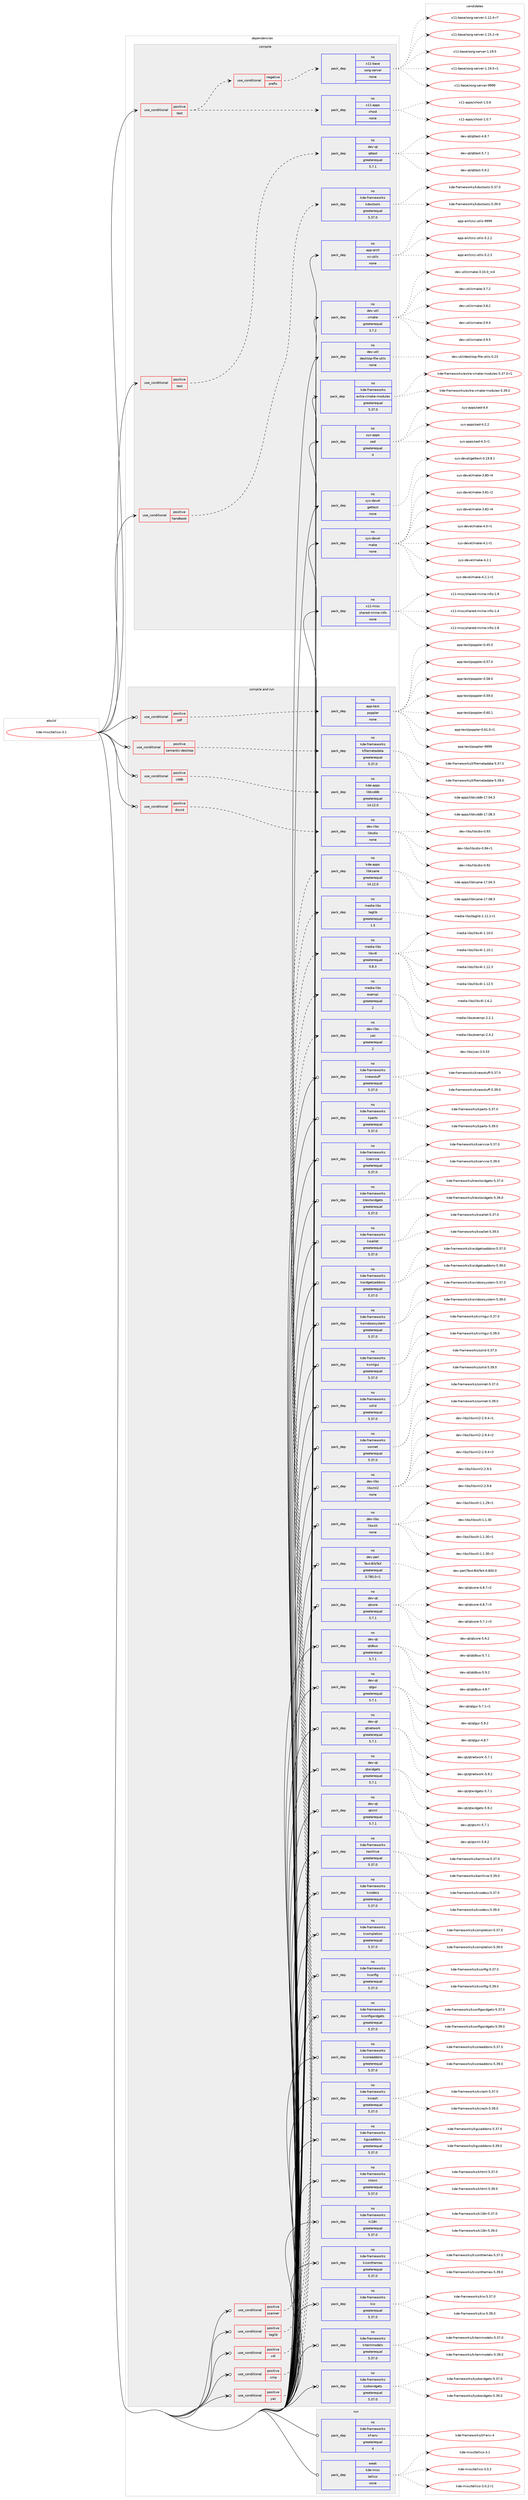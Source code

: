 digraph prolog {

# *************
# Graph options
# *************

newrank=true;
concentrate=true;
compound=true;
graph [rankdir=LR,fontname=Helvetica,fontsize=10,ranksep=1.5];#, ranksep=2.5, nodesep=0.2];
edge  [arrowhead=vee];
node  [fontname=Helvetica,fontsize=10];

# **********
# The ebuild
# **********

subgraph cluster_leftcol {
color=gray;
rank=same;
label=<<i>ebuild</i>>;
id [label="kde-misc/tellico-3.1", color=red, width=4, href="../kde-misc/tellico-3.1.svg"];
}

# ****************
# The dependencies
# ****************

subgraph cluster_midcol {
color=gray;
label=<<i>dependencies</i>>;
subgraph cluster_compile {
fillcolor="#eeeeee";
style=filled;
label=<<i>compile</i>>;
subgraph cond84402 {
dependency335386 [label=<<TABLE BORDER="0" CELLBORDER="1" CELLSPACING="0" CELLPADDING="4"><TR><TD ROWSPAN="3" CELLPADDING="10">use_conditional</TD></TR><TR><TD>positive</TD></TR><TR><TD>handbook</TD></TR></TABLE>>, shape=none, color=red];
subgraph pack245961 {
dependency335387 [label=<<TABLE BORDER="0" CELLBORDER="1" CELLSPACING="0" CELLPADDING="4" WIDTH="220"><TR><TD ROWSPAN="6" CELLPADDING="30">pack_dep</TD></TR><TR><TD WIDTH="110">no</TD></TR><TR><TD>kde-frameworks</TD></TR><TR><TD>kdoctools</TD></TR><TR><TD>greaterequal</TD></TR><TR><TD>5.37.0</TD></TR></TABLE>>, shape=none, color=blue];
}
dependency335386:e -> dependency335387:w [weight=20,style="dashed",arrowhead="vee"];
}
id:e -> dependency335386:w [weight=20,style="solid",arrowhead="vee"];
subgraph cond84403 {
dependency335388 [label=<<TABLE BORDER="0" CELLBORDER="1" CELLSPACING="0" CELLPADDING="4"><TR><TD ROWSPAN="3" CELLPADDING="10">use_conditional</TD></TR><TR><TD>positive</TD></TR><TR><TD>test</TD></TR></TABLE>>, shape=none, color=red];
subgraph cond84404 {
dependency335389 [label=<<TABLE BORDER="0" CELLBORDER="1" CELLSPACING="0" CELLPADDING="4"><TR><TD ROWSPAN="3" CELLPADDING="10">use_conditional</TD></TR><TR><TD>negative</TD></TR><TR><TD>prefix</TD></TR></TABLE>>, shape=none, color=red];
subgraph pack245962 {
dependency335390 [label=<<TABLE BORDER="0" CELLBORDER="1" CELLSPACING="0" CELLPADDING="4" WIDTH="220"><TR><TD ROWSPAN="6" CELLPADDING="30">pack_dep</TD></TR><TR><TD WIDTH="110">no</TD></TR><TR><TD>x11-base</TD></TR><TR><TD>xorg-server</TD></TR><TR><TD>none</TD></TR><TR><TD></TD></TR></TABLE>>, shape=none, color=blue];
}
dependency335389:e -> dependency335390:w [weight=20,style="dashed",arrowhead="vee"];
}
dependency335388:e -> dependency335389:w [weight=20,style="dashed",arrowhead="vee"];
subgraph pack245963 {
dependency335391 [label=<<TABLE BORDER="0" CELLBORDER="1" CELLSPACING="0" CELLPADDING="4" WIDTH="220"><TR><TD ROWSPAN="6" CELLPADDING="30">pack_dep</TD></TR><TR><TD WIDTH="110">no</TD></TR><TR><TD>x11-apps</TD></TR><TR><TD>xhost</TD></TR><TR><TD>none</TD></TR><TR><TD></TD></TR></TABLE>>, shape=none, color=blue];
}
dependency335388:e -> dependency335391:w [weight=20,style="dashed",arrowhead="vee"];
}
id:e -> dependency335388:w [weight=20,style="solid",arrowhead="vee"];
subgraph cond84405 {
dependency335392 [label=<<TABLE BORDER="0" CELLBORDER="1" CELLSPACING="0" CELLPADDING="4"><TR><TD ROWSPAN="3" CELLPADDING="10">use_conditional</TD></TR><TR><TD>positive</TD></TR><TR><TD>test</TD></TR></TABLE>>, shape=none, color=red];
subgraph pack245964 {
dependency335393 [label=<<TABLE BORDER="0" CELLBORDER="1" CELLSPACING="0" CELLPADDING="4" WIDTH="220"><TR><TD ROWSPAN="6" CELLPADDING="30">pack_dep</TD></TR><TR><TD WIDTH="110">no</TD></TR><TR><TD>dev-qt</TD></TR><TR><TD>qttest</TD></TR><TR><TD>greaterequal</TD></TR><TR><TD>5.7.1</TD></TR></TABLE>>, shape=none, color=blue];
}
dependency335392:e -> dependency335393:w [weight=20,style="dashed",arrowhead="vee"];
}
id:e -> dependency335392:w [weight=20,style="solid",arrowhead="vee"];
subgraph pack245965 {
dependency335394 [label=<<TABLE BORDER="0" CELLBORDER="1" CELLSPACING="0" CELLPADDING="4" WIDTH="220"><TR><TD ROWSPAN="6" CELLPADDING="30">pack_dep</TD></TR><TR><TD WIDTH="110">no</TD></TR><TR><TD>app-arch</TD></TR><TR><TD>xz-utils</TD></TR><TR><TD>none</TD></TR><TR><TD></TD></TR></TABLE>>, shape=none, color=blue];
}
id:e -> dependency335394:w [weight=20,style="solid",arrowhead="vee"];
subgraph pack245966 {
dependency335395 [label=<<TABLE BORDER="0" CELLBORDER="1" CELLSPACING="0" CELLPADDING="4" WIDTH="220"><TR><TD ROWSPAN="6" CELLPADDING="30">pack_dep</TD></TR><TR><TD WIDTH="110">no</TD></TR><TR><TD>dev-util</TD></TR><TR><TD>cmake</TD></TR><TR><TD>greaterequal</TD></TR><TR><TD>3.7.2</TD></TR></TABLE>>, shape=none, color=blue];
}
id:e -> dependency335395:w [weight=20,style="solid",arrowhead="vee"];
subgraph pack245967 {
dependency335396 [label=<<TABLE BORDER="0" CELLBORDER="1" CELLSPACING="0" CELLPADDING="4" WIDTH="220"><TR><TD ROWSPAN="6" CELLPADDING="30">pack_dep</TD></TR><TR><TD WIDTH="110">no</TD></TR><TR><TD>dev-util</TD></TR><TR><TD>desktop-file-utils</TD></TR><TR><TD>none</TD></TR><TR><TD></TD></TR></TABLE>>, shape=none, color=blue];
}
id:e -> dependency335396:w [weight=20,style="solid",arrowhead="vee"];
subgraph pack245968 {
dependency335397 [label=<<TABLE BORDER="0" CELLBORDER="1" CELLSPACING="0" CELLPADDING="4" WIDTH="220"><TR><TD ROWSPAN="6" CELLPADDING="30">pack_dep</TD></TR><TR><TD WIDTH="110">no</TD></TR><TR><TD>kde-frameworks</TD></TR><TR><TD>extra-cmake-modules</TD></TR><TR><TD>greaterequal</TD></TR><TR><TD>5.37.0</TD></TR></TABLE>>, shape=none, color=blue];
}
id:e -> dependency335397:w [weight=20,style="solid",arrowhead="vee"];
subgraph pack245969 {
dependency335398 [label=<<TABLE BORDER="0" CELLBORDER="1" CELLSPACING="0" CELLPADDING="4" WIDTH="220"><TR><TD ROWSPAN="6" CELLPADDING="30">pack_dep</TD></TR><TR><TD WIDTH="110">no</TD></TR><TR><TD>sys-apps</TD></TR><TR><TD>sed</TD></TR><TR><TD>greaterequal</TD></TR><TR><TD>4</TD></TR></TABLE>>, shape=none, color=blue];
}
id:e -> dependency335398:w [weight=20,style="solid",arrowhead="vee"];
subgraph pack245970 {
dependency335399 [label=<<TABLE BORDER="0" CELLBORDER="1" CELLSPACING="0" CELLPADDING="4" WIDTH="220"><TR><TD ROWSPAN="6" CELLPADDING="30">pack_dep</TD></TR><TR><TD WIDTH="110">no</TD></TR><TR><TD>sys-devel</TD></TR><TR><TD>gettext</TD></TR><TR><TD>none</TD></TR><TR><TD></TD></TR></TABLE>>, shape=none, color=blue];
}
id:e -> dependency335399:w [weight=20,style="solid",arrowhead="vee"];
subgraph pack245971 {
dependency335400 [label=<<TABLE BORDER="0" CELLBORDER="1" CELLSPACING="0" CELLPADDING="4" WIDTH="220"><TR><TD ROWSPAN="6" CELLPADDING="30">pack_dep</TD></TR><TR><TD WIDTH="110">no</TD></TR><TR><TD>sys-devel</TD></TR><TR><TD>make</TD></TR><TR><TD>none</TD></TR><TR><TD></TD></TR></TABLE>>, shape=none, color=blue];
}
id:e -> dependency335400:w [weight=20,style="solid",arrowhead="vee"];
subgraph pack245972 {
dependency335401 [label=<<TABLE BORDER="0" CELLBORDER="1" CELLSPACING="0" CELLPADDING="4" WIDTH="220"><TR><TD ROWSPAN="6" CELLPADDING="30">pack_dep</TD></TR><TR><TD WIDTH="110">no</TD></TR><TR><TD>x11-misc</TD></TR><TR><TD>shared-mime-info</TD></TR><TR><TD>none</TD></TR><TR><TD></TD></TR></TABLE>>, shape=none, color=blue];
}
id:e -> dependency335401:w [weight=20,style="solid",arrowhead="vee"];
}
subgraph cluster_compileandrun {
fillcolor="#eeeeee";
style=filled;
label=<<i>compile and run</i>>;
subgraph cond84406 {
dependency335402 [label=<<TABLE BORDER="0" CELLBORDER="1" CELLSPACING="0" CELLPADDING="4"><TR><TD ROWSPAN="3" CELLPADDING="10">use_conditional</TD></TR><TR><TD>positive</TD></TR><TR><TD>cddb</TD></TR></TABLE>>, shape=none, color=red];
subgraph pack245973 {
dependency335403 [label=<<TABLE BORDER="0" CELLBORDER="1" CELLSPACING="0" CELLPADDING="4" WIDTH="220"><TR><TD ROWSPAN="6" CELLPADDING="30">pack_dep</TD></TR><TR><TD WIDTH="110">no</TD></TR><TR><TD>kde-apps</TD></TR><TR><TD>libkcddb</TD></TR><TR><TD>greaterequal</TD></TR><TR><TD>14.12.0</TD></TR></TABLE>>, shape=none, color=blue];
}
dependency335402:e -> dependency335403:w [weight=20,style="dashed",arrowhead="vee"];
}
id:e -> dependency335402:w [weight=20,style="solid",arrowhead="odotvee"];
subgraph cond84407 {
dependency335404 [label=<<TABLE BORDER="0" CELLBORDER="1" CELLSPACING="0" CELLPADDING="4"><TR><TD ROWSPAN="3" CELLPADDING="10">use_conditional</TD></TR><TR><TD>positive</TD></TR><TR><TD>discid</TD></TR></TABLE>>, shape=none, color=red];
subgraph pack245974 {
dependency335405 [label=<<TABLE BORDER="0" CELLBORDER="1" CELLSPACING="0" CELLPADDING="4" WIDTH="220"><TR><TD ROWSPAN="6" CELLPADDING="30">pack_dep</TD></TR><TR><TD WIDTH="110">no</TD></TR><TR><TD>dev-libs</TD></TR><TR><TD>libcdio</TD></TR><TR><TD>none</TD></TR><TR><TD></TD></TR></TABLE>>, shape=none, color=blue];
}
dependency335404:e -> dependency335405:w [weight=20,style="dashed",arrowhead="vee"];
}
id:e -> dependency335404:w [weight=20,style="solid",arrowhead="odotvee"];
subgraph cond84408 {
dependency335406 [label=<<TABLE BORDER="0" CELLBORDER="1" CELLSPACING="0" CELLPADDING="4"><TR><TD ROWSPAN="3" CELLPADDING="10">use_conditional</TD></TR><TR><TD>positive</TD></TR><TR><TD>pdf</TD></TR></TABLE>>, shape=none, color=red];
subgraph pack245975 {
dependency335407 [label=<<TABLE BORDER="0" CELLBORDER="1" CELLSPACING="0" CELLPADDING="4" WIDTH="220"><TR><TD ROWSPAN="6" CELLPADDING="30">pack_dep</TD></TR><TR><TD WIDTH="110">no</TD></TR><TR><TD>app-text</TD></TR><TR><TD>poppler</TD></TR><TR><TD>none</TD></TR><TR><TD></TD></TR></TABLE>>, shape=none, color=blue];
}
dependency335406:e -> dependency335407:w [weight=20,style="dashed",arrowhead="vee"];
}
id:e -> dependency335406:w [weight=20,style="solid",arrowhead="odotvee"];
subgraph cond84409 {
dependency335408 [label=<<TABLE BORDER="0" CELLBORDER="1" CELLSPACING="0" CELLPADDING="4"><TR><TD ROWSPAN="3" CELLPADDING="10">use_conditional</TD></TR><TR><TD>positive</TD></TR><TR><TD>scanner</TD></TR></TABLE>>, shape=none, color=red];
subgraph pack245976 {
dependency335409 [label=<<TABLE BORDER="0" CELLBORDER="1" CELLSPACING="0" CELLPADDING="4" WIDTH="220"><TR><TD ROWSPAN="6" CELLPADDING="30">pack_dep</TD></TR><TR><TD WIDTH="110">no</TD></TR><TR><TD>kde-apps</TD></TR><TR><TD>libksane</TD></TR><TR><TD>greaterequal</TD></TR><TR><TD>14.12.0</TD></TR></TABLE>>, shape=none, color=blue];
}
dependency335408:e -> dependency335409:w [weight=20,style="dashed",arrowhead="vee"];
}
id:e -> dependency335408:w [weight=20,style="solid",arrowhead="odotvee"];
subgraph cond84410 {
dependency335410 [label=<<TABLE BORDER="0" CELLBORDER="1" CELLSPACING="0" CELLPADDING="4"><TR><TD ROWSPAN="3" CELLPADDING="10">use_conditional</TD></TR><TR><TD>positive</TD></TR><TR><TD>semantic-desktop</TD></TR></TABLE>>, shape=none, color=red];
subgraph pack245977 {
dependency335411 [label=<<TABLE BORDER="0" CELLBORDER="1" CELLSPACING="0" CELLPADDING="4" WIDTH="220"><TR><TD ROWSPAN="6" CELLPADDING="30">pack_dep</TD></TR><TR><TD WIDTH="110">no</TD></TR><TR><TD>kde-frameworks</TD></TR><TR><TD>kfilemetadata</TD></TR><TR><TD>greaterequal</TD></TR><TR><TD>5.37.0</TD></TR></TABLE>>, shape=none, color=blue];
}
dependency335410:e -> dependency335411:w [weight=20,style="dashed",arrowhead="vee"];
}
id:e -> dependency335410:w [weight=20,style="solid",arrowhead="odotvee"];
subgraph cond84411 {
dependency335412 [label=<<TABLE BORDER="0" CELLBORDER="1" CELLSPACING="0" CELLPADDING="4"><TR><TD ROWSPAN="3" CELLPADDING="10">use_conditional</TD></TR><TR><TD>positive</TD></TR><TR><TD>taglib</TD></TR></TABLE>>, shape=none, color=red];
subgraph pack245978 {
dependency335413 [label=<<TABLE BORDER="0" CELLBORDER="1" CELLSPACING="0" CELLPADDING="4" WIDTH="220"><TR><TD ROWSPAN="6" CELLPADDING="30">pack_dep</TD></TR><TR><TD WIDTH="110">no</TD></TR><TR><TD>media-libs</TD></TR><TR><TD>taglib</TD></TR><TR><TD>greaterequal</TD></TR><TR><TD>1.5</TD></TR></TABLE>>, shape=none, color=blue];
}
dependency335412:e -> dependency335413:w [weight=20,style="dashed",arrowhead="vee"];
}
id:e -> dependency335412:w [weight=20,style="solid",arrowhead="odotvee"];
subgraph cond84412 {
dependency335414 [label=<<TABLE BORDER="0" CELLBORDER="1" CELLSPACING="0" CELLPADDING="4"><TR><TD ROWSPAN="3" CELLPADDING="10">use_conditional</TD></TR><TR><TD>positive</TD></TR><TR><TD>v4l</TD></TR></TABLE>>, shape=none, color=red];
subgraph pack245979 {
dependency335415 [label=<<TABLE BORDER="0" CELLBORDER="1" CELLSPACING="0" CELLPADDING="4" WIDTH="220"><TR><TD ROWSPAN="6" CELLPADDING="30">pack_dep</TD></TR><TR><TD WIDTH="110">no</TD></TR><TR><TD>media-libs</TD></TR><TR><TD>libv4l</TD></TR><TR><TD>greaterequal</TD></TR><TR><TD>0.8.3</TD></TR></TABLE>>, shape=none, color=blue];
}
dependency335414:e -> dependency335415:w [weight=20,style="dashed",arrowhead="vee"];
}
id:e -> dependency335414:w [weight=20,style="solid",arrowhead="odotvee"];
subgraph cond84413 {
dependency335416 [label=<<TABLE BORDER="0" CELLBORDER="1" CELLSPACING="0" CELLPADDING="4"><TR><TD ROWSPAN="3" CELLPADDING="10">use_conditional</TD></TR><TR><TD>positive</TD></TR><TR><TD>xmp</TD></TR></TABLE>>, shape=none, color=red];
subgraph pack245980 {
dependency335417 [label=<<TABLE BORDER="0" CELLBORDER="1" CELLSPACING="0" CELLPADDING="4" WIDTH="220"><TR><TD ROWSPAN="6" CELLPADDING="30">pack_dep</TD></TR><TR><TD WIDTH="110">no</TD></TR><TR><TD>media-libs</TD></TR><TR><TD>exempi</TD></TR><TR><TD>greaterequal</TD></TR><TR><TD>2</TD></TR></TABLE>>, shape=none, color=blue];
}
dependency335416:e -> dependency335417:w [weight=20,style="dashed",arrowhead="vee"];
}
id:e -> dependency335416:w [weight=20,style="solid",arrowhead="odotvee"];
subgraph cond84414 {
dependency335418 [label=<<TABLE BORDER="0" CELLBORDER="1" CELLSPACING="0" CELLPADDING="4"><TR><TD ROWSPAN="3" CELLPADDING="10">use_conditional</TD></TR><TR><TD>positive</TD></TR><TR><TD>yaz</TD></TR></TABLE>>, shape=none, color=red];
subgraph pack245981 {
dependency335419 [label=<<TABLE BORDER="0" CELLBORDER="1" CELLSPACING="0" CELLPADDING="4" WIDTH="220"><TR><TD ROWSPAN="6" CELLPADDING="30">pack_dep</TD></TR><TR><TD WIDTH="110">no</TD></TR><TR><TD>dev-libs</TD></TR><TR><TD>yaz</TD></TR><TR><TD>greaterequal</TD></TR><TR><TD>2</TD></TR></TABLE>>, shape=none, color=blue];
}
dependency335418:e -> dependency335419:w [weight=20,style="dashed",arrowhead="vee"];
}
id:e -> dependency335418:w [weight=20,style="solid",arrowhead="odotvee"];
subgraph pack245982 {
dependency335420 [label=<<TABLE BORDER="0" CELLBORDER="1" CELLSPACING="0" CELLPADDING="4" WIDTH="220"><TR><TD ROWSPAN="6" CELLPADDING="30">pack_dep</TD></TR><TR><TD WIDTH="110">no</TD></TR><TR><TD>dev-libs</TD></TR><TR><TD>libxml2</TD></TR><TR><TD>none</TD></TR><TR><TD></TD></TR></TABLE>>, shape=none, color=blue];
}
id:e -> dependency335420:w [weight=20,style="solid",arrowhead="odotvee"];
subgraph pack245983 {
dependency335421 [label=<<TABLE BORDER="0" CELLBORDER="1" CELLSPACING="0" CELLPADDING="4" WIDTH="220"><TR><TD ROWSPAN="6" CELLPADDING="30">pack_dep</TD></TR><TR><TD WIDTH="110">no</TD></TR><TR><TD>dev-libs</TD></TR><TR><TD>libxslt</TD></TR><TR><TD>none</TD></TR><TR><TD></TD></TR></TABLE>>, shape=none, color=blue];
}
id:e -> dependency335421:w [weight=20,style="solid",arrowhead="odotvee"];
subgraph pack245984 {
dependency335422 [label=<<TABLE BORDER="0" CELLBORDER="1" CELLSPACING="0" CELLPADDING="4" WIDTH="220"><TR><TD ROWSPAN="6" CELLPADDING="30">pack_dep</TD></TR><TR><TD WIDTH="110">no</TD></TR><TR><TD>dev-perl</TD></TR><TR><TD>Text-BibTeX</TD></TR><TR><TD>greaterequal</TD></TR><TR><TD>0.780.0-r1</TD></TR></TABLE>>, shape=none, color=blue];
}
id:e -> dependency335422:w [weight=20,style="solid",arrowhead="odotvee"];
subgraph pack245985 {
dependency335423 [label=<<TABLE BORDER="0" CELLBORDER="1" CELLSPACING="0" CELLPADDING="4" WIDTH="220"><TR><TD ROWSPAN="6" CELLPADDING="30">pack_dep</TD></TR><TR><TD WIDTH="110">no</TD></TR><TR><TD>dev-qt</TD></TR><TR><TD>qtcore</TD></TR><TR><TD>greaterequal</TD></TR><TR><TD>5.7.1</TD></TR></TABLE>>, shape=none, color=blue];
}
id:e -> dependency335423:w [weight=20,style="solid",arrowhead="odotvee"];
subgraph pack245986 {
dependency335424 [label=<<TABLE BORDER="0" CELLBORDER="1" CELLSPACING="0" CELLPADDING="4" WIDTH="220"><TR><TD ROWSPAN="6" CELLPADDING="30">pack_dep</TD></TR><TR><TD WIDTH="110">no</TD></TR><TR><TD>dev-qt</TD></TR><TR><TD>qtdbus</TD></TR><TR><TD>greaterequal</TD></TR><TR><TD>5.7.1</TD></TR></TABLE>>, shape=none, color=blue];
}
id:e -> dependency335424:w [weight=20,style="solid",arrowhead="odotvee"];
subgraph pack245987 {
dependency335425 [label=<<TABLE BORDER="0" CELLBORDER="1" CELLSPACING="0" CELLPADDING="4" WIDTH="220"><TR><TD ROWSPAN="6" CELLPADDING="30">pack_dep</TD></TR><TR><TD WIDTH="110">no</TD></TR><TR><TD>dev-qt</TD></TR><TR><TD>qtgui</TD></TR><TR><TD>greaterequal</TD></TR><TR><TD>5.7.1</TD></TR></TABLE>>, shape=none, color=blue];
}
id:e -> dependency335425:w [weight=20,style="solid",arrowhead="odotvee"];
subgraph pack245988 {
dependency335426 [label=<<TABLE BORDER="0" CELLBORDER="1" CELLSPACING="0" CELLPADDING="4" WIDTH="220"><TR><TD ROWSPAN="6" CELLPADDING="30">pack_dep</TD></TR><TR><TD WIDTH="110">no</TD></TR><TR><TD>dev-qt</TD></TR><TR><TD>qtnetwork</TD></TR><TR><TD>greaterequal</TD></TR><TR><TD>5.7.1</TD></TR></TABLE>>, shape=none, color=blue];
}
id:e -> dependency335426:w [weight=20,style="solid",arrowhead="odotvee"];
subgraph pack245989 {
dependency335427 [label=<<TABLE BORDER="0" CELLBORDER="1" CELLSPACING="0" CELLPADDING="4" WIDTH="220"><TR><TD ROWSPAN="6" CELLPADDING="30">pack_dep</TD></TR><TR><TD WIDTH="110">no</TD></TR><TR><TD>dev-qt</TD></TR><TR><TD>qtwidgets</TD></TR><TR><TD>greaterequal</TD></TR><TR><TD>5.7.1</TD></TR></TABLE>>, shape=none, color=blue];
}
id:e -> dependency335427:w [weight=20,style="solid",arrowhead="odotvee"];
subgraph pack245990 {
dependency335428 [label=<<TABLE BORDER="0" CELLBORDER="1" CELLSPACING="0" CELLPADDING="4" WIDTH="220"><TR><TD ROWSPAN="6" CELLPADDING="30">pack_dep</TD></TR><TR><TD WIDTH="110">no</TD></TR><TR><TD>dev-qt</TD></TR><TR><TD>qtxml</TD></TR><TR><TD>greaterequal</TD></TR><TR><TD>5.7.1</TD></TR></TABLE>>, shape=none, color=blue];
}
id:e -> dependency335428:w [weight=20,style="solid",arrowhead="odotvee"];
subgraph pack245991 {
dependency335429 [label=<<TABLE BORDER="0" CELLBORDER="1" CELLSPACING="0" CELLPADDING="4" WIDTH="220"><TR><TD ROWSPAN="6" CELLPADDING="30">pack_dep</TD></TR><TR><TD WIDTH="110">no</TD></TR><TR><TD>kde-frameworks</TD></TR><TR><TD>karchive</TD></TR><TR><TD>greaterequal</TD></TR><TR><TD>5.37.0</TD></TR></TABLE>>, shape=none, color=blue];
}
id:e -> dependency335429:w [weight=20,style="solid",arrowhead="odotvee"];
subgraph pack245992 {
dependency335430 [label=<<TABLE BORDER="0" CELLBORDER="1" CELLSPACING="0" CELLPADDING="4" WIDTH="220"><TR><TD ROWSPAN="6" CELLPADDING="30">pack_dep</TD></TR><TR><TD WIDTH="110">no</TD></TR><TR><TD>kde-frameworks</TD></TR><TR><TD>kcodecs</TD></TR><TR><TD>greaterequal</TD></TR><TR><TD>5.37.0</TD></TR></TABLE>>, shape=none, color=blue];
}
id:e -> dependency335430:w [weight=20,style="solid",arrowhead="odotvee"];
subgraph pack245993 {
dependency335431 [label=<<TABLE BORDER="0" CELLBORDER="1" CELLSPACING="0" CELLPADDING="4" WIDTH="220"><TR><TD ROWSPAN="6" CELLPADDING="30">pack_dep</TD></TR><TR><TD WIDTH="110">no</TD></TR><TR><TD>kde-frameworks</TD></TR><TR><TD>kcompletion</TD></TR><TR><TD>greaterequal</TD></TR><TR><TD>5.37.0</TD></TR></TABLE>>, shape=none, color=blue];
}
id:e -> dependency335431:w [weight=20,style="solid",arrowhead="odotvee"];
subgraph pack245994 {
dependency335432 [label=<<TABLE BORDER="0" CELLBORDER="1" CELLSPACING="0" CELLPADDING="4" WIDTH="220"><TR><TD ROWSPAN="6" CELLPADDING="30">pack_dep</TD></TR><TR><TD WIDTH="110">no</TD></TR><TR><TD>kde-frameworks</TD></TR><TR><TD>kconfig</TD></TR><TR><TD>greaterequal</TD></TR><TR><TD>5.37.0</TD></TR></TABLE>>, shape=none, color=blue];
}
id:e -> dependency335432:w [weight=20,style="solid",arrowhead="odotvee"];
subgraph pack245995 {
dependency335433 [label=<<TABLE BORDER="0" CELLBORDER="1" CELLSPACING="0" CELLPADDING="4" WIDTH="220"><TR><TD ROWSPAN="6" CELLPADDING="30">pack_dep</TD></TR><TR><TD WIDTH="110">no</TD></TR><TR><TD>kde-frameworks</TD></TR><TR><TD>kconfigwidgets</TD></TR><TR><TD>greaterequal</TD></TR><TR><TD>5.37.0</TD></TR></TABLE>>, shape=none, color=blue];
}
id:e -> dependency335433:w [weight=20,style="solid",arrowhead="odotvee"];
subgraph pack245996 {
dependency335434 [label=<<TABLE BORDER="0" CELLBORDER="1" CELLSPACING="0" CELLPADDING="4" WIDTH="220"><TR><TD ROWSPAN="6" CELLPADDING="30">pack_dep</TD></TR><TR><TD WIDTH="110">no</TD></TR><TR><TD>kde-frameworks</TD></TR><TR><TD>kcoreaddons</TD></TR><TR><TD>greaterequal</TD></TR><TR><TD>5.37.0</TD></TR></TABLE>>, shape=none, color=blue];
}
id:e -> dependency335434:w [weight=20,style="solid",arrowhead="odotvee"];
subgraph pack245997 {
dependency335435 [label=<<TABLE BORDER="0" CELLBORDER="1" CELLSPACING="0" CELLPADDING="4" WIDTH="220"><TR><TD ROWSPAN="6" CELLPADDING="30">pack_dep</TD></TR><TR><TD WIDTH="110">no</TD></TR><TR><TD>kde-frameworks</TD></TR><TR><TD>kcrash</TD></TR><TR><TD>greaterequal</TD></TR><TR><TD>5.37.0</TD></TR></TABLE>>, shape=none, color=blue];
}
id:e -> dependency335435:w [weight=20,style="solid",arrowhead="odotvee"];
subgraph pack245998 {
dependency335436 [label=<<TABLE BORDER="0" CELLBORDER="1" CELLSPACING="0" CELLPADDING="4" WIDTH="220"><TR><TD ROWSPAN="6" CELLPADDING="30">pack_dep</TD></TR><TR><TD WIDTH="110">no</TD></TR><TR><TD>kde-frameworks</TD></TR><TR><TD>kguiaddons</TD></TR><TR><TD>greaterequal</TD></TR><TR><TD>5.37.0</TD></TR></TABLE>>, shape=none, color=blue];
}
id:e -> dependency335436:w [weight=20,style="solid",arrowhead="odotvee"];
subgraph pack245999 {
dependency335437 [label=<<TABLE BORDER="0" CELLBORDER="1" CELLSPACING="0" CELLPADDING="4" WIDTH="220"><TR><TD ROWSPAN="6" CELLPADDING="30">pack_dep</TD></TR><TR><TD WIDTH="110">no</TD></TR><TR><TD>kde-frameworks</TD></TR><TR><TD>khtml</TD></TR><TR><TD>greaterequal</TD></TR><TR><TD>5.37.0</TD></TR></TABLE>>, shape=none, color=blue];
}
id:e -> dependency335437:w [weight=20,style="solid",arrowhead="odotvee"];
subgraph pack246000 {
dependency335438 [label=<<TABLE BORDER="0" CELLBORDER="1" CELLSPACING="0" CELLPADDING="4" WIDTH="220"><TR><TD ROWSPAN="6" CELLPADDING="30">pack_dep</TD></TR><TR><TD WIDTH="110">no</TD></TR><TR><TD>kde-frameworks</TD></TR><TR><TD>ki18n</TD></TR><TR><TD>greaterequal</TD></TR><TR><TD>5.37.0</TD></TR></TABLE>>, shape=none, color=blue];
}
id:e -> dependency335438:w [weight=20,style="solid",arrowhead="odotvee"];
subgraph pack246001 {
dependency335439 [label=<<TABLE BORDER="0" CELLBORDER="1" CELLSPACING="0" CELLPADDING="4" WIDTH="220"><TR><TD ROWSPAN="6" CELLPADDING="30">pack_dep</TD></TR><TR><TD WIDTH="110">no</TD></TR><TR><TD>kde-frameworks</TD></TR><TR><TD>kiconthemes</TD></TR><TR><TD>greaterequal</TD></TR><TR><TD>5.37.0</TD></TR></TABLE>>, shape=none, color=blue];
}
id:e -> dependency335439:w [weight=20,style="solid",arrowhead="odotvee"];
subgraph pack246002 {
dependency335440 [label=<<TABLE BORDER="0" CELLBORDER="1" CELLSPACING="0" CELLPADDING="4" WIDTH="220"><TR><TD ROWSPAN="6" CELLPADDING="30">pack_dep</TD></TR><TR><TD WIDTH="110">no</TD></TR><TR><TD>kde-frameworks</TD></TR><TR><TD>kio</TD></TR><TR><TD>greaterequal</TD></TR><TR><TD>5.37.0</TD></TR></TABLE>>, shape=none, color=blue];
}
id:e -> dependency335440:w [weight=20,style="solid",arrowhead="odotvee"];
subgraph pack246003 {
dependency335441 [label=<<TABLE BORDER="0" CELLBORDER="1" CELLSPACING="0" CELLPADDING="4" WIDTH="220"><TR><TD ROWSPAN="6" CELLPADDING="30">pack_dep</TD></TR><TR><TD WIDTH="110">no</TD></TR><TR><TD>kde-frameworks</TD></TR><TR><TD>kitemmodels</TD></TR><TR><TD>greaterequal</TD></TR><TR><TD>5.37.0</TD></TR></TABLE>>, shape=none, color=blue];
}
id:e -> dependency335441:w [weight=20,style="solid",arrowhead="odotvee"];
subgraph pack246004 {
dependency335442 [label=<<TABLE BORDER="0" CELLBORDER="1" CELLSPACING="0" CELLPADDING="4" WIDTH="220"><TR><TD ROWSPAN="6" CELLPADDING="30">pack_dep</TD></TR><TR><TD WIDTH="110">no</TD></TR><TR><TD>kde-frameworks</TD></TR><TR><TD>kjobwidgets</TD></TR><TR><TD>greaterequal</TD></TR><TR><TD>5.37.0</TD></TR></TABLE>>, shape=none, color=blue];
}
id:e -> dependency335442:w [weight=20,style="solid",arrowhead="odotvee"];
subgraph pack246005 {
dependency335443 [label=<<TABLE BORDER="0" CELLBORDER="1" CELLSPACING="0" CELLPADDING="4" WIDTH="220"><TR><TD ROWSPAN="6" CELLPADDING="30">pack_dep</TD></TR><TR><TD WIDTH="110">no</TD></TR><TR><TD>kde-frameworks</TD></TR><TR><TD>knewstuff</TD></TR><TR><TD>greaterequal</TD></TR><TR><TD>5.37.0</TD></TR></TABLE>>, shape=none, color=blue];
}
id:e -> dependency335443:w [weight=20,style="solid",arrowhead="odotvee"];
subgraph pack246006 {
dependency335444 [label=<<TABLE BORDER="0" CELLBORDER="1" CELLSPACING="0" CELLPADDING="4" WIDTH="220"><TR><TD ROWSPAN="6" CELLPADDING="30">pack_dep</TD></TR><TR><TD WIDTH="110">no</TD></TR><TR><TD>kde-frameworks</TD></TR><TR><TD>kparts</TD></TR><TR><TD>greaterequal</TD></TR><TR><TD>5.37.0</TD></TR></TABLE>>, shape=none, color=blue];
}
id:e -> dependency335444:w [weight=20,style="solid",arrowhead="odotvee"];
subgraph pack246007 {
dependency335445 [label=<<TABLE BORDER="0" CELLBORDER="1" CELLSPACING="0" CELLPADDING="4" WIDTH="220"><TR><TD ROWSPAN="6" CELLPADDING="30">pack_dep</TD></TR><TR><TD WIDTH="110">no</TD></TR><TR><TD>kde-frameworks</TD></TR><TR><TD>kservice</TD></TR><TR><TD>greaterequal</TD></TR><TR><TD>5.37.0</TD></TR></TABLE>>, shape=none, color=blue];
}
id:e -> dependency335445:w [weight=20,style="solid",arrowhead="odotvee"];
subgraph pack246008 {
dependency335446 [label=<<TABLE BORDER="0" CELLBORDER="1" CELLSPACING="0" CELLPADDING="4" WIDTH="220"><TR><TD ROWSPAN="6" CELLPADDING="30">pack_dep</TD></TR><TR><TD WIDTH="110">no</TD></TR><TR><TD>kde-frameworks</TD></TR><TR><TD>ktextwidgets</TD></TR><TR><TD>greaterequal</TD></TR><TR><TD>5.37.0</TD></TR></TABLE>>, shape=none, color=blue];
}
id:e -> dependency335446:w [weight=20,style="solid",arrowhead="odotvee"];
subgraph pack246009 {
dependency335447 [label=<<TABLE BORDER="0" CELLBORDER="1" CELLSPACING="0" CELLPADDING="4" WIDTH="220"><TR><TD ROWSPAN="6" CELLPADDING="30">pack_dep</TD></TR><TR><TD WIDTH="110">no</TD></TR><TR><TD>kde-frameworks</TD></TR><TR><TD>kwallet</TD></TR><TR><TD>greaterequal</TD></TR><TR><TD>5.37.0</TD></TR></TABLE>>, shape=none, color=blue];
}
id:e -> dependency335447:w [weight=20,style="solid",arrowhead="odotvee"];
subgraph pack246010 {
dependency335448 [label=<<TABLE BORDER="0" CELLBORDER="1" CELLSPACING="0" CELLPADDING="4" WIDTH="220"><TR><TD ROWSPAN="6" CELLPADDING="30">pack_dep</TD></TR><TR><TD WIDTH="110">no</TD></TR><TR><TD>kde-frameworks</TD></TR><TR><TD>kwidgetsaddons</TD></TR><TR><TD>greaterequal</TD></TR><TR><TD>5.37.0</TD></TR></TABLE>>, shape=none, color=blue];
}
id:e -> dependency335448:w [weight=20,style="solid",arrowhead="odotvee"];
subgraph pack246011 {
dependency335449 [label=<<TABLE BORDER="0" CELLBORDER="1" CELLSPACING="0" CELLPADDING="4" WIDTH="220"><TR><TD ROWSPAN="6" CELLPADDING="30">pack_dep</TD></TR><TR><TD WIDTH="110">no</TD></TR><TR><TD>kde-frameworks</TD></TR><TR><TD>kwindowsystem</TD></TR><TR><TD>greaterequal</TD></TR><TR><TD>5.37.0</TD></TR></TABLE>>, shape=none, color=blue];
}
id:e -> dependency335449:w [weight=20,style="solid",arrowhead="odotvee"];
subgraph pack246012 {
dependency335450 [label=<<TABLE BORDER="0" CELLBORDER="1" CELLSPACING="0" CELLPADDING="4" WIDTH="220"><TR><TD ROWSPAN="6" CELLPADDING="30">pack_dep</TD></TR><TR><TD WIDTH="110">no</TD></TR><TR><TD>kde-frameworks</TD></TR><TR><TD>kxmlgui</TD></TR><TR><TD>greaterequal</TD></TR><TR><TD>5.37.0</TD></TR></TABLE>>, shape=none, color=blue];
}
id:e -> dependency335450:w [weight=20,style="solid",arrowhead="odotvee"];
subgraph pack246013 {
dependency335451 [label=<<TABLE BORDER="0" CELLBORDER="1" CELLSPACING="0" CELLPADDING="4" WIDTH="220"><TR><TD ROWSPAN="6" CELLPADDING="30">pack_dep</TD></TR><TR><TD WIDTH="110">no</TD></TR><TR><TD>kde-frameworks</TD></TR><TR><TD>solid</TD></TR><TR><TD>greaterequal</TD></TR><TR><TD>5.37.0</TD></TR></TABLE>>, shape=none, color=blue];
}
id:e -> dependency335451:w [weight=20,style="solid",arrowhead="odotvee"];
subgraph pack246014 {
dependency335452 [label=<<TABLE BORDER="0" CELLBORDER="1" CELLSPACING="0" CELLPADDING="4" WIDTH="220"><TR><TD ROWSPAN="6" CELLPADDING="30">pack_dep</TD></TR><TR><TD WIDTH="110">no</TD></TR><TR><TD>kde-frameworks</TD></TR><TR><TD>sonnet</TD></TR><TR><TD>greaterequal</TD></TR><TR><TD>5.37.0</TD></TR></TABLE>>, shape=none, color=blue];
}
id:e -> dependency335452:w [weight=20,style="solid",arrowhead="odotvee"];
}
subgraph cluster_run {
fillcolor="#eeeeee";
style=filled;
label=<<i>run</i>>;
subgraph pack246015 {
dependency335453 [label=<<TABLE BORDER="0" CELLBORDER="1" CELLSPACING="0" CELLPADDING="4" WIDTH="220"><TR><TD ROWSPAN="6" CELLPADDING="30">pack_dep</TD></TR><TR><TD WIDTH="110">no</TD></TR><TR><TD>kde-frameworks</TD></TR><TR><TD>kf-env</TD></TR><TR><TD>greaterequal</TD></TR><TR><TD>4</TD></TR></TABLE>>, shape=none, color=blue];
}
id:e -> dependency335453:w [weight=20,style="solid",arrowhead="odot"];
subgraph pack246016 {
dependency335454 [label=<<TABLE BORDER="0" CELLBORDER="1" CELLSPACING="0" CELLPADDING="4" WIDTH="220"><TR><TD ROWSPAN="6" CELLPADDING="30">pack_dep</TD></TR><TR><TD WIDTH="110">weak</TD></TR><TR><TD>kde-misc</TD></TR><TR><TD>tellico</TD></TR><TR><TD>none</TD></TR><TR><TD></TD></TR></TABLE>>, shape=none, color=blue];
}
id:e -> dependency335454:w [weight=20,style="solid",arrowhead="odot"];
}
}

# **************
# The candidates
# **************

subgraph cluster_choices {
rank=same;
color=gray;
label=<<i>candidates</i>>;

subgraph choice245961 {
color=black;
nodesep=1;
choice1071001014510211497109101119111114107115471071001119911611111110811545534651554648 [label="kde-frameworks/kdoctools-5.37.0", color=red, width=4,href="../kde-frameworks/kdoctools-5.37.0.svg"];
choice1071001014510211497109101119111114107115471071001119911611111110811545534651574648 [label="kde-frameworks/kdoctools-5.39.0", color=red, width=4,href="../kde-frameworks/kdoctools-5.39.0.svg"];
dependency335387:e -> choice1071001014510211497109101119111114107115471071001119911611111110811545534651554648:w [style=dotted,weight="100"];
dependency335387:e -> choice1071001014510211497109101119111114107115471071001119911611111110811545534651574648:w [style=dotted,weight="100"];
}
subgraph choice245962 {
color=black;
nodesep=1;
choice12049494598971151014712011111410345115101114118101114454946495046524511455 [label="x11-base/xorg-server-1.12.4-r7", color=red, width=4,href="../x11-base/xorg-server-1.12.4-r7.svg"];
choice12049494598971151014712011111410345115101114118101114454946495346504511452 [label="x11-base/xorg-server-1.15.2-r4", color=red, width=4,href="../x11-base/xorg-server-1.15.2-r4.svg"];
choice1204949459897115101471201111141034511510111411810111445494649574653 [label="x11-base/xorg-server-1.19.5", color=red, width=4,href="../x11-base/xorg-server-1.19.5.svg"];
choice12049494598971151014712011111410345115101114118101114454946495746534511449 [label="x11-base/xorg-server-1.19.5-r1", color=red, width=4,href="../x11-base/xorg-server-1.19.5-r1.svg"];
choice120494945989711510147120111114103451151011141181011144557575757 [label="x11-base/xorg-server-9999", color=red, width=4,href="../x11-base/xorg-server-9999.svg"];
dependency335390:e -> choice12049494598971151014712011111410345115101114118101114454946495046524511455:w [style=dotted,weight="100"];
dependency335390:e -> choice12049494598971151014712011111410345115101114118101114454946495346504511452:w [style=dotted,weight="100"];
dependency335390:e -> choice1204949459897115101471201111141034511510111411810111445494649574653:w [style=dotted,weight="100"];
dependency335390:e -> choice12049494598971151014712011111410345115101114118101114454946495746534511449:w [style=dotted,weight="100"];
dependency335390:e -> choice120494945989711510147120111114103451151011141181011144557575757:w [style=dotted,weight="100"];
}
subgraph choice245963 {
color=black;
nodesep=1;
choice1204949459711211211547120104111115116454946484654 [label="x11-apps/xhost-1.0.6", color=red, width=4,href="../x11-apps/xhost-1.0.6.svg"];
choice1204949459711211211547120104111115116454946484655 [label="x11-apps/xhost-1.0.7", color=red, width=4,href="../x11-apps/xhost-1.0.7.svg"];
dependency335391:e -> choice1204949459711211211547120104111115116454946484654:w [style=dotted,weight="100"];
dependency335391:e -> choice1204949459711211211547120104111115116454946484655:w [style=dotted,weight="100"];
}
subgraph choice245964 {
color=black;
nodesep=1;
choice1001011184511311647113116116101115116455246564655 [label="dev-qt/qttest-4.8.7", color=red, width=4,href="../dev-qt/qttest-4.8.7.svg"];
choice1001011184511311647113116116101115116455346554649 [label="dev-qt/qttest-5.7.1", color=red, width=4,href="../dev-qt/qttest-5.7.1.svg"];
choice1001011184511311647113116116101115116455346574650 [label="dev-qt/qttest-5.9.2", color=red, width=4,href="../dev-qt/qttest-5.9.2.svg"];
dependency335393:e -> choice1001011184511311647113116116101115116455246564655:w [style=dotted,weight="100"];
dependency335393:e -> choice1001011184511311647113116116101115116455346554649:w [style=dotted,weight="100"];
dependency335393:e -> choice1001011184511311647113116116101115116455346574650:w [style=dotted,weight="100"];
}
subgraph choice245965 {
color=black;
nodesep=1;
choice971121124597114991044712012245117116105108115455346504650 [label="app-arch/xz-utils-5.2.2", color=red, width=4,href="../app-arch/xz-utils-5.2.2.svg"];
choice971121124597114991044712012245117116105108115455346504651 [label="app-arch/xz-utils-5.2.3", color=red, width=4,href="../app-arch/xz-utils-5.2.3.svg"];
choice9711211245971149910447120122451171161051081154557575757 [label="app-arch/xz-utils-9999", color=red, width=4,href="../app-arch/xz-utils-9999.svg"];
dependency335394:e -> choice971121124597114991044712012245117116105108115455346504650:w [style=dotted,weight="100"];
dependency335394:e -> choice971121124597114991044712012245117116105108115455346504651:w [style=dotted,weight="100"];
dependency335394:e -> choice9711211245971149910447120122451171161051081154557575757:w [style=dotted,weight="100"];
}
subgraph choice245966 {
color=black;
nodesep=1;
choice1001011184511711610510847991099710710145514649484648951149952 [label="dev-util/cmake-3.10.0_rc4", color=red, width=4,href="../dev-util/cmake-3.10.0_rc4.svg"];
choice10010111845117116105108479910997107101455146554650 [label="dev-util/cmake-3.7.2", color=red, width=4,href="../dev-util/cmake-3.7.2.svg"];
choice10010111845117116105108479910997107101455146564650 [label="dev-util/cmake-3.8.2", color=red, width=4,href="../dev-util/cmake-3.8.2.svg"];
choice10010111845117116105108479910997107101455146574652 [label="dev-util/cmake-3.9.4", color=red, width=4,href="../dev-util/cmake-3.9.4.svg"];
choice10010111845117116105108479910997107101455146574653 [label="dev-util/cmake-3.9.5", color=red, width=4,href="../dev-util/cmake-3.9.5.svg"];
dependency335395:e -> choice1001011184511711610510847991099710710145514649484648951149952:w [style=dotted,weight="100"];
dependency335395:e -> choice10010111845117116105108479910997107101455146554650:w [style=dotted,weight="100"];
dependency335395:e -> choice10010111845117116105108479910997107101455146564650:w [style=dotted,weight="100"];
dependency335395:e -> choice10010111845117116105108479910997107101455146574652:w [style=dotted,weight="100"];
dependency335395:e -> choice10010111845117116105108479910997107101455146574653:w [style=dotted,weight="100"];
}
subgraph choice245967 {
color=black;
nodesep=1;
choice100101118451171161051084710010111510711611111245102105108101451171161051081154548465051 [label="dev-util/desktop-file-utils-0.23", color=red, width=4,href="../dev-util/desktop-file-utils-0.23.svg"];
dependency335396:e -> choice100101118451171161051084710010111510711611111245102105108101451171161051081154548465051:w [style=dotted,weight="100"];
}
subgraph choice245968 {
color=black;
nodesep=1;
choice1071001014510211497109101119111114107115471011201161149745991099710710145109111100117108101115455346515546484511449 [label="kde-frameworks/extra-cmake-modules-5.37.0-r1", color=red, width=4,href="../kde-frameworks/extra-cmake-modules-5.37.0-r1.svg"];
choice107100101451021149710910111911111410711547101120116114974599109971071014510911110011710810111545534651574648 [label="kde-frameworks/extra-cmake-modules-5.39.0", color=red, width=4,href="../kde-frameworks/extra-cmake-modules-5.39.0.svg"];
dependency335397:e -> choice1071001014510211497109101119111114107115471011201161149745991099710710145109111100117108101115455346515546484511449:w [style=dotted,weight="100"];
dependency335397:e -> choice107100101451021149710910111911111410711547101120116114974599109971071014510911110011710810111545534651574648:w [style=dotted,weight="100"];
}
subgraph choice245969 {
color=black;
nodesep=1;
choice115121115459711211211547115101100455246504650 [label="sys-apps/sed-4.2.2", color=red, width=4,href="../sys-apps/sed-4.2.2.svg"];
choice115121115459711211211547115101100455246514511449 [label="sys-apps/sed-4.3-r1", color=red, width=4,href="../sys-apps/sed-4.3-r1.svg"];
choice11512111545971121121154711510110045524652 [label="sys-apps/sed-4.4", color=red, width=4,href="../sys-apps/sed-4.4.svg"];
dependency335398:e -> choice115121115459711211211547115101100455246504650:w [style=dotted,weight="100"];
dependency335398:e -> choice115121115459711211211547115101100455246514511449:w [style=dotted,weight="100"];
dependency335398:e -> choice11512111545971121121154711510110045524652:w [style=dotted,weight="100"];
}
subgraph choice245970 {
color=black;
nodesep=1;
choice1151211154510010111810110847103101116116101120116454846495746564649 [label="sys-devel/gettext-0.19.8.1", color=red, width=4,href="../sys-devel/gettext-0.19.8.1.svg"];
dependency335399:e -> choice1151211154510010111810110847103101116116101120116454846495746564649:w [style=dotted,weight="100"];
}
subgraph choice245971 {
color=black;
nodesep=1;
choice11512111545100101118101108471099710710145514656484511452 [label="sys-devel/make-3.80-r4", color=red, width=4,href="../sys-devel/make-3.80-r4.svg"];
choice11512111545100101118101108471099710710145514656494511450 [label="sys-devel/make-3.81-r2", color=red, width=4,href="../sys-devel/make-3.81-r2.svg"];
choice11512111545100101118101108471099710710145514656504511452 [label="sys-devel/make-3.82-r4", color=red, width=4,href="../sys-devel/make-3.82-r4.svg"];
choice115121115451001011181011084710997107101455246484511449 [label="sys-devel/make-4.0-r1", color=red, width=4,href="../sys-devel/make-4.0-r1.svg"];
choice115121115451001011181011084710997107101455246494511449 [label="sys-devel/make-4.1-r1", color=red, width=4,href="../sys-devel/make-4.1-r1.svg"];
choice115121115451001011181011084710997107101455246504649 [label="sys-devel/make-4.2.1", color=red, width=4,href="../sys-devel/make-4.2.1.svg"];
choice1151211154510010111810110847109971071014552465046494511449 [label="sys-devel/make-4.2.1-r1", color=red, width=4,href="../sys-devel/make-4.2.1-r1.svg"];
dependency335400:e -> choice11512111545100101118101108471099710710145514656484511452:w [style=dotted,weight="100"];
dependency335400:e -> choice11512111545100101118101108471099710710145514656494511450:w [style=dotted,weight="100"];
dependency335400:e -> choice11512111545100101118101108471099710710145514656504511452:w [style=dotted,weight="100"];
dependency335400:e -> choice115121115451001011181011084710997107101455246484511449:w [style=dotted,weight="100"];
dependency335400:e -> choice115121115451001011181011084710997107101455246494511449:w [style=dotted,weight="100"];
dependency335400:e -> choice115121115451001011181011084710997107101455246504649:w [style=dotted,weight="100"];
dependency335400:e -> choice1151211154510010111810110847109971071014552465046494511449:w [style=dotted,weight="100"];
}
subgraph choice245972 {
color=black;
nodesep=1;
choice120494945109105115994711510497114101100451091051091014510511010211145494652 [label="x11-misc/shared-mime-info-1.4", color=red, width=4,href="../x11-misc/shared-mime-info-1.4.svg"];
choice120494945109105115994711510497114101100451091051091014510511010211145494656 [label="x11-misc/shared-mime-info-1.8", color=red, width=4,href="../x11-misc/shared-mime-info-1.8.svg"];
choice120494945109105115994711510497114101100451091051091014510511010211145494657 [label="x11-misc/shared-mime-info-1.9", color=red, width=4,href="../x11-misc/shared-mime-info-1.9.svg"];
dependency335401:e -> choice120494945109105115994711510497114101100451091051091014510511010211145494652:w [style=dotted,weight="100"];
dependency335401:e -> choice120494945109105115994711510497114101100451091051091014510511010211145494656:w [style=dotted,weight="100"];
dependency335401:e -> choice120494945109105115994711510497114101100451091051091014510511010211145494657:w [style=dotted,weight="100"];
}
subgraph choice245973 {
color=black;
nodesep=1;
choice1071001014597112112115471081059810799100100984549554648524651 [label="kde-apps/libkcddb-17.04.3", color=red, width=4,href="../kde-apps/libkcddb-17.04.3.svg"];
choice1071001014597112112115471081059810799100100984549554648564651 [label="kde-apps/libkcddb-17.08.3", color=red, width=4,href="../kde-apps/libkcddb-17.08.3.svg"];
dependency335403:e -> choice1071001014597112112115471081059810799100100984549554648524651:w [style=dotted,weight="100"];
dependency335403:e -> choice1071001014597112112115471081059810799100100984549554648564651:w [style=dotted,weight="100"];
}
subgraph choice245974 {
color=black;
nodesep=1;
choice10010111845108105981154710810598991001051114548465750 [label="dev-libs/libcdio-0.92", color=red, width=4,href="../dev-libs/libcdio-0.92.svg"];
choice10010111845108105981154710810598991001051114548465751 [label="dev-libs/libcdio-0.93", color=red, width=4,href="../dev-libs/libcdio-0.93.svg"];
choice100101118451081059811547108105989910010511145484657524511449 [label="dev-libs/libcdio-0.94-r1", color=red, width=4,href="../dev-libs/libcdio-0.94-r1.svg"];
dependency335405:e -> choice10010111845108105981154710810598991001051114548465750:w [style=dotted,weight="100"];
dependency335405:e -> choice10010111845108105981154710810598991001051114548465751:w [style=dotted,weight="100"];
dependency335405:e -> choice100101118451081059811547108105989910010511145484657524511449:w [style=dotted,weight="100"];
}
subgraph choice245975 {
color=black;
nodesep=1;
choice97112112451161011201164711211111211210810111445484652534648 [label="app-text/poppler-0.45.0", color=red, width=4,href="../app-text/poppler-0.45.0.svg"];
choice97112112451161011201164711211111211210810111445484653554648 [label="app-text/poppler-0.57.0", color=red, width=4,href="../app-text/poppler-0.57.0.svg"];
choice97112112451161011201164711211111211210810111445484653564648 [label="app-text/poppler-0.58.0", color=red, width=4,href="../app-text/poppler-0.58.0.svg"];
choice97112112451161011201164711211111211210810111445484653574648 [label="app-text/poppler-0.59.0", color=red, width=4,href="../app-text/poppler-0.59.0.svg"];
choice97112112451161011201164711211111211210810111445484654484649 [label="app-text/poppler-0.60.1", color=red, width=4,href="../app-text/poppler-0.60.1.svg"];
choice971121124511610112011647112111112112108101114454846544946484511449 [label="app-text/poppler-0.61.0-r1", color=red, width=4,href="../app-text/poppler-0.61.0-r1.svg"];
choice9711211245116101120116471121111121121081011144557575757 [label="app-text/poppler-9999", color=red, width=4,href="../app-text/poppler-9999.svg"];
dependency335407:e -> choice97112112451161011201164711211111211210810111445484652534648:w [style=dotted,weight="100"];
dependency335407:e -> choice97112112451161011201164711211111211210810111445484653554648:w [style=dotted,weight="100"];
dependency335407:e -> choice97112112451161011201164711211111211210810111445484653564648:w [style=dotted,weight="100"];
dependency335407:e -> choice97112112451161011201164711211111211210810111445484653574648:w [style=dotted,weight="100"];
dependency335407:e -> choice97112112451161011201164711211111211210810111445484654484649:w [style=dotted,weight="100"];
dependency335407:e -> choice971121124511610112011647112111112112108101114454846544946484511449:w [style=dotted,weight="100"];
dependency335407:e -> choice9711211245116101120116471121111121121081011144557575757:w [style=dotted,weight="100"];
}
subgraph choice245976 {
color=black;
nodesep=1;
choice10710010145971121121154710810598107115971101014549554648524651 [label="kde-apps/libksane-17.04.3", color=red, width=4,href="../kde-apps/libksane-17.04.3.svg"];
choice10710010145971121121154710810598107115971101014549554648564651 [label="kde-apps/libksane-17.08.3", color=red, width=4,href="../kde-apps/libksane-17.08.3.svg"];
dependency335409:e -> choice10710010145971121121154710810598107115971101014549554648524651:w [style=dotted,weight="100"];
dependency335409:e -> choice10710010145971121121154710810598107115971101014549554648564651:w [style=dotted,weight="100"];
}
subgraph choice245977 {
color=black;
nodesep=1;
choice10710010145102114971091011191111141071154710710210510810110910111697100971169745534651554648 [label="kde-frameworks/kfilemetadata-5.37.0", color=red, width=4,href="../kde-frameworks/kfilemetadata-5.37.0.svg"];
choice10710010145102114971091011191111141071154710710210510810110910111697100971169745534651574648 [label="kde-frameworks/kfilemetadata-5.39.0", color=red, width=4,href="../kde-frameworks/kfilemetadata-5.39.0.svg"];
dependency335411:e -> choice10710010145102114971091011191111141071154710710210510810110910111697100971169745534651554648:w [style=dotted,weight="100"];
dependency335411:e -> choice10710010145102114971091011191111141071154710710210510810110910111697100971169745534651574648:w [style=dotted,weight="100"];
}
subgraph choice245978 {
color=black;
nodesep=1;
choice109101100105974510810598115471169710310810598454946494946494511449 [label="media-libs/taglib-1.11.1-r1", color=red, width=4,href="../media-libs/taglib-1.11.1-r1.svg"];
dependency335413:e -> choice109101100105974510810598115471169710310810598454946494946494511449:w [style=dotted,weight="100"];
}
subgraph choice245979 {
color=black;
nodesep=1;
choice10910110010597451081059811547108105981185210845494649484648 [label="media-libs/libv4l-1.10.0", color=red, width=4,href="../media-libs/libv4l-1.10.0.svg"];
choice10910110010597451081059811547108105981185210845494649484649 [label="media-libs/libv4l-1.10.1", color=red, width=4,href="../media-libs/libv4l-1.10.1.svg"];
choice10910110010597451081059811547108105981185210845494649504651 [label="media-libs/libv4l-1.12.3", color=red, width=4,href="../media-libs/libv4l-1.12.3.svg"];
choice10910110010597451081059811547108105981185210845494649504653 [label="media-libs/libv4l-1.12.5", color=red, width=4,href="../media-libs/libv4l-1.12.5.svg"];
choice109101100105974510810598115471081059811852108454946544650 [label="media-libs/libv4l-1.6.2", color=red, width=4,href="../media-libs/libv4l-1.6.2.svg"];
dependency335415:e -> choice10910110010597451081059811547108105981185210845494649484648:w [style=dotted,weight="100"];
dependency335415:e -> choice10910110010597451081059811547108105981185210845494649484649:w [style=dotted,weight="100"];
dependency335415:e -> choice10910110010597451081059811547108105981185210845494649504651:w [style=dotted,weight="100"];
dependency335415:e -> choice10910110010597451081059811547108105981185210845494649504653:w [style=dotted,weight="100"];
dependency335415:e -> choice109101100105974510810598115471081059811852108454946544650:w [style=dotted,weight="100"];
}
subgraph choice245980 {
color=black;
nodesep=1;
choice10910110010597451081059811547101120101109112105455046504649 [label="media-libs/exempi-2.2.1", color=red, width=4,href="../media-libs/exempi-2.2.1.svg"];
choice10910110010597451081059811547101120101109112105455046524650 [label="media-libs/exempi-2.4.2", color=red, width=4,href="../media-libs/exempi-2.4.2.svg"];
dependency335417:e -> choice10910110010597451081059811547101120101109112105455046504649:w [style=dotted,weight="100"];
dependency335417:e -> choice10910110010597451081059811547101120101109112105455046524650:w [style=dotted,weight="100"];
}
subgraph choice245981 {
color=black;
nodesep=1;
choice1001011184510810598115471219712245514648465351 [label="dev-libs/yaz-3.0.53", color=red, width=4,href="../dev-libs/yaz-3.0.53.svg"];
dependency335419:e -> choice1001011184510810598115471219712245514648465351:w [style=dotted,weight="100"];
}
subgraph choice245982 {
color=black;
nodesep=1;
choice10010111845108105981154710810598120109108504550465746524511449 [label="dev-libs/libxml2-2.9.4-r1", color=red, width=4,href="../dev-libs/libxml2-2.9.4-r1.svg"];
choice10010111845108105981154710810598120109108504550465746524511450 [label="dev-libs/libxml2-2.9.4-r2", color=red, width=4,href="../dev-libs/libxml2-2.9.4-r2.svg"];
choice10010111845108105981154710810598120109108504550465746524511451 [label="dev-libs/libxml2-2.9.4-r3", color=red, width=4,href="../dev-libs/libxml2-2.9.4-r3.svg"];
choice1001011184510810598115471081059812010910850455046574653 [label="dev-libs/libxml2-2.9.5", color=red, width=4,href="../dev-libs/libxml2-2.9.5.svg"];
choice1001011184510810598115471081059812010910850455046574654 [label="dev-libs/libxml2-2.9.6", color=red, width=4,href="../dev-libs/libxml2-2.9.6.svg"];
dependency335420:e -> choice10010111845108105981154710810598120109108504550465746524511449:w [style=dotted,weight="100"];
dependency335420:e -> choice10010111845108105981154710810598120109108504550465746524511450:w [style=dotted,weight="100"];
dependency335420:e -> choice10010111845108105981154710810598120109108504550465746524511451:w [style=dotted,weight="100"];
dependency335420:e -> choice1001011184510810598115471081059812010910850455046574653:w [style=dotted,weight="100"];
dependency335420:e -> choice1001011184510810598115471081059812010910850455046574654:w [style=dotted,weight="100"];
}
subgraph choice245983 {
color=black;
nodesep=1;
choice10010111845108105981154710810598120115108116454946494650574511449 [label="dev-libs/libxslt-1.1.29-r1", color=red, width=4,href="../dev-libs/libxslt-1.1.29-r1.svg"];
choice1001011184510810598115471081059812011510811645494649465148 [label="dev-libs/libxslt-1.1.30", color=red, width=4,href="../dev-libs/libxslt-1.1.30.svg"];
choice10010111845108105981154710810598120115108116454946494651484511449 [label="dev-libs/libxslt-1.1.30-r1", color=red, width=4,href="../dev-libs/libxslt-1.1.30-r1.svg"];
choice10010111845108105981154710810598120115108116454946494651484511450 [label="dev-libs/libxslt-1.1.30-r2", color=red, width=4,href="../dev-libs/libxslt-1.1.30-r2.svg"];
dependency335421:e -> choice10010111845108105981154710810598120115108116454946494650574511449:w [style=dotted,weight="100"];
dependency335421:e -> choice1001011184510810598115471081059812011510811645494649465148:w [style=dotted,weight="100"];
dependency335421:e -> choice10010111845108105981154710810598120115108116454946494651484511449:w [style=dotted,weight="100"];
dependency335421:e -> choice10010111845108105981154710810598120115108116454946494651484511450:w [style=dotted,weight="100"];
}
subgraph choice245984 {
color=black;
nodesep=1;
choice10010111845112101114108478410112011645661059884101884548465648484648 [label="dev-perl/Text-BibTeX-0.800.0", color=red, width=4,href="../dev-perl/Text-BibTeX-0.800.0.svg"];
dependency335422:e -> choice10010111845112101114108478410112011645661059884101884548465648484648:w [style=dotted,weight="100"];
}
subgraph choice245985 {
color=black;
nodesep=1;
choice1001011184511311647113116991111141014552465646554511450 [label="dev-qt/qtcore-4.8.7-r2", color=red, width=4,href="../dev-qt/qtcore-4.8.7-r2.svg"];
choice1001011184511311647113116991111141014552465646554511451 [label="dev-qt/qtcore-4.8.7-r3", color=red, width=4,href="../dev-qt/qtcore-4.8.7-r3.svg"];
choice1001011184511311647113116991111141014553465546494511451 [label="dev-qt/qtcore-5.7.1-r3", color=red, width=4,href="../dev-qt/qtcore-5.7.1-r3.svg"];
choice100101118451131164711311699111114101455346574650 [label="dev-qt/qtcore-5.9.2", color=red, width=4,href="../dev-qt/qtcore-5.9.2.svg"];
dependency335423:e -> choice1001011184511311647113116991111141014552465646554511450:w [style=dotted,weight="100"];
dependency335423:e -> choice1001011184511311647113116991111141014552465646554511451:w [style=dotted,weight="100"];
dependency335423:e -> choice1001011184511311647113116991111141014553465546494511451:w [style=dotted,weight="100"];
dependency335423:e -> choice100101118451131164711311699111114101455346574650:w [style=dotted,weight="100"];
}
subgraph choice245986 {
color=black;
nodesep=1;
choice100101118451131164711311610098117115455246564655 [label="dev-qt/qtdbus-4.8.7", color=red, width=4,href="../dev-qt/qtdbus-4.8.7.svg"];
choice100101118451131164711311610098117115455346554649 [label="dev-qt/qtdbus-5.7.1", color=red, width=4,href="../dev-qt/qtdbus-5.7.1.svg"];
choice100101118451131164711311610098117115455346574650 [label="dev-qt/qtdbus-5.9.2", color=red, width=4,href="../dev-qt/qtdbus-5.9.2.svg"];
dependency335424:e -> choice100101118451131164711311610098117115455246564655:w [style=dotted,weight="100"];
dependency335424:e -> choice100101118451131164711311610098117115455346554649:w [style=dotted,weight="100"];
dependency335424:e -> choice100101118451131164711311610098117115455346574650:w [style=dotted,weight="100"];
}
subgraph choice245987 {
color=black;
nodesep=1;
choice1001011184511311647113116103117105455246564655 [label="dev-qt/qtgui-4.8.7", color=red, width=4,href="../dev-qt/qtgui-4.8.7.svg"];
choice10010111845113116471131161031171054553465546494511449 [label="dev-qt/qtgui-5.7.1-r1", color=red, width=4,href="../dev-qt/qtgui-5.7.1-r1.svg"];
choice1001011184511311647113116103117105455346574650 [label="dev-qt/qtgui-5.9.2", color=red, width=4,href="../dev-qt/qtgui-5.9.2.svg"];
dependency335425:e -> choice1001011184511311647113116103117105455246564655:w [style=dotted,weight="100"];
dependency335425:e -> choice10010111845113116471131161031171054553465546494511449:w [style=dotted,weight="100"];
dependency335425:e -> choice1001011184511311647113116103117105455346574650:w [style=dotted,weight="100"];
}
subgraph choice245988 {
color=black;
nodesep=1;
choice1001011184511311647113116110101116119111114107455346554649 [label="dev-qt/qtnetwork-5.7.1", color=red, width=4,href="../dev-qt/qtnetwork-5.7.1.svg"];
choice1001011184511311647113116110101116119111114107455346574650 [label="dev-qt/qtnetwork-5.9.2", color=red, width=4,href="../dev-qt/qtnetwork-5.9.2.svg"];
dependency335426:e -> choice1001011184511311647113116110101116119111114107455346554649:w [style=dotted,weight="100"];
dependency335426:e -> choice1001011184511311647113116110101116119111114107455346574650:w [style=dotted,weight="100"];
}
subgraph choice245989 {
color=black;
nodesep=1;
choice1001011184511311647113116119105100103101116115455346554649 [label="dev-qt/qtwidgets-5.7.1", color=red, width=4,href="../dev-qt/qtwidgets-5.7.1.svg"];
choice1001011184511311647113116119105100103101116115455346574650 [label="dev-qt/qtwidgets-5.9.2", color=red, width=4,href="../dev-qt/qtwidgets-5.9.2.svg"];
dependency335427:e -> choice1001011184511311647113116119105100103101116115455346554649:w [style=dotted,weight="100"];
dependency335427:e -> choice1001011184511311647113116119105100103101116115455346574650:w [style=dotted,weight="100"];
}
subgraph choice245990 {
color=black;
nodesep=1;
choice1001011184511311647113116120109108455346554649 [label="dev-qt/qtxml-5.7.1", color=red, width=4,href="../dev-qt/qtxml-5.7.1.svg"];
choice1001011184511311647113116120109108455346574650 [label="dev-qt/qtxml-5.9.2", color=red, width=4,href="../dev-qt/qtxml-5.9.2.svg"];
dependency335428:e -> choice1001011184511311647113116120109108455346554649:w [style=dotted,weight="100"];
dependency335428:e -> choice1001011184511311647113116120109108455346574650:w [style=dotted,weight="100"];
}
subgraph choice245991 {
color=black;
nodesep=1;
choice107100101451021149710910111911111410711547107971149910410511810145534651554648 [label="kde-frameworks/karchive-5.37.0", color=red, width=4,href="../kde-frameworks/karchive-5.37.0.svg"];
choice107100101451021149710910111911111410711547107971149910410511810145534651574648 [label="kde-frameworks/karchive-5.39.0", color=red, width=4,href="../kde-frameworks/karchive-5.39.0.svg"];
dependency335429:e -> choice107100101451021149710910111911111410711547107971149910410511810145534651554648:w [style=dotted,weight="100"];
dependency335429:e -> choice107100101451021149710910111911111410711547107971149910410511810145534651574648:w [style=dotted,weight="100"];
}
subgraph choice245992 {
color=black;
nodesep=1;
choice107100101451021149710910111911111410711547107991111001019911545534651554648 [label="kde-frameworks/kcodecs-5.37.0", color=red, width=4,href="../kde-frameworks/kcodecs-5.37.0.svg"];
choice107100101451021149710910111911111410711547107991111001019911545534651574648 [label="kde-frameworks/kcodecs-5.39.0", color=red, width=4,href="../kde-frameworks/kcodecs-5.39.0.svg"];
dependency335430:e -> choice107100101451021149710910111911111410711547107991111001019911545534651554648:w [style=dotted,weight="100"];
dependency335430:e -> choice107100101451021149710910111911111410711547107991111001019911545534651574648:w [style=dotted,weight="100"];
}
subgraph choice245993 {
color=black;
nodesep=1;
choice1071001014510211497109101119111114107115471079911110911210810111610511111045534651554648 [label="kde-frameworks/kcompletion-5.37.0", color=red, width=4,href="../kde-frameworks/kcompletion-5.37.0.svg"];
choice1071001014510211497109101119111114107115471079911110911210810111610511111045534651574648 [label="kde-frameworks/kcompletion-5.39.0", color=red, width=4,href="../kde-frameworks/kcompletion-5.39.0.svg"];
dependency335431:e -> choice1071001014510211497109101119111114107115471079911110911210810111610511111045534651554648:w [style=dotted,weight="100"];
dependency335431:e -> choice1071001014510211497109101119111114107115471079911110911210810111610511111045534651574648:w [style=dotted,weight="100"];
}
subgraph choice245994 {
color=black;
nodesep=1;
choice1071001014510211497109101119111114107115471079911111010210510345534651554648 [label="kde-frameworks/kconfig-5.37.0", color=red, width=4,href="../kde-frameworks/kconfig-5.37.0.svg"];
choice1071001014510211497109101119111114107115471079911111010210510345534651574648 [label="kde-frameworks/kconfig-5.39.0", color=red, width=4,href="../kde-frameworks/kconfig-5.39.0.svg"];
dependency335432:e -> choice1071001014510211497109101119111114107115471079911111010210510345534651554648:w [style=dotted,weight="100"];
dependency335432:e -> choice1071001014510211497109101119111114107115471079911111010210510345534651574648:w [style=dotted,weight="100"];
}
subgraph choice245995 {
color=black;
nodesep=1;
choice1071001014510211497109101119111114107115471079911111010210510311910510010310111611545534651554648 [label="kde-frameworks/kconfigwidgets-5.37.0", color=red, width=4,href="../kde-frameworks/kconfigwidgets-5.37.0.svg"];
choice1071001014510211497109101119111114107115471079911111010210510311910510010310111611545534651574648 [label="kde-frameworks/kconfigwidgets-5.39.0", color=red, width=4,href="../kde-frameworks/kconfigwidgets-5.39.0.svg"];
dependency335433:e -> choice1071001014510211497109101119111114107115471079911111010210510311910510010310111611545534651554648:w [style=dotted,weight="100"];
dependency335433:e -> choice1071001014510211497109101119111114107115471079911111010210510311910510010310111611545534651574648:w [style=dotted,weight="100"];
}
subgraph choice245996 {
color=black;
nodesep=1;
choice107100101451021149710910111911111410711547107991111141019710010011111011545534651554648 [label="kde-frameworks/kcoreaddons-5.37.0", color=red, width=4,href="../kde-frameworks/kcoreaddons-5.37.0.svg"];
choice107100101451021149710910111911111410711547107991111141019710010011111011545534651574648 [label="kde-frameworks/kcoreaddons-5.39.0", color=red, width=4,href="../kde-frameworks/kcoreaddons-5.39.0.svg"];
dependency335434:e -> choice107100101451021149710910111911111410711547107991111141019710010011111011545534651554648:w [style=dotted,weight="100"];
dependency335434:e -> choice107100101451021149710910111911111410711547107991111141019710010011111011545534651574648:w [style=dotted,weight="100"];
}
subgraph choice245997 {
color=black;
nodesep=1;
choice107100101451021149710910111911111410711547107991149711510445534651554648 [label="kde-frameworks/kcrash-5.37.0", color=red, width=4,href="../kde-frameworks/kcrash-5.37.0.svg"];
choice107100101451021149710910111911111410711547107991149711510445534651574648 [label="kde-frameworks/kcrash-5.39.0", color=red, width=4,href="../kde-frameworks/kcrash-5.39.0.svg"];
dependency335435:e -> choice107100101451021149710910111911111410711547107991149711510445534651554648:w [style=dotted,weight="100"];
dependency335435:e -> choice107100101451021149710910111911111410711547107991149711510445534651574648:w [style=dotted,weight="100"];
}
subgraph choice245998 {
color=black;
nodesep=1;
choice1071001014510211497109101119111114107115471071031171059710010011111011545534651554648 [label="kde-frameworks/kguiaddons-5.37.0", color=red, width=4,href="../kde-frameworks/kguiaddons-5.37.0.svg"];
choice1071001014510211497109101119111114107115471071031171059710010011111011545534651574648 [label="kde-frameworks/kguiaddons-5.39.0", color=red, width=4,href="../kde-frameworks/kguiaddons-5.39.0.svg"];
dependency335436:e -> choice1071001014510211497109101119111114107115471071031171059710010011111011545534651554648:w [style=dotted,weight="100"];
dependency335436:e -> choice1071001014510211497109101119111114107115471071031171059710010011111011545534651574648:w [style=dotted,weight="100"];
}
subgraph choice245999 {
color=black;
nodesep=1;
choice10710010145102114971091011191111141071154710710411610910845534651554648 [label="kde-frameworks/khtml-5.37.0", color=red, width=4,href="../kde-frameworks/khtml-5.37.0.svg"];
choice10710010145102114971091011191111141071154710710411610910845534651574648 [label="kde-frameworks/khtml-5.39.0", color=red, width=4,href="../kde-frameworks/khtml-5.39.0.svg"];
dependency335437:e -> choice10710010145102114971091011191111141071154710710411610910845534651554648:w [style=dotted,weight="100"];
dependency335437:e -> choice10710010145102114971091011191111141071154710710411610910845534651574648:w [style=dotted,weight="100"];
}
subgraph choice246000 {
color=black;
nodesep=1;
choice107100101451021149710910111911111410711547107105495611045534651554648 [label="kde-frameworks/ki18n-5.37.0", color=red, width=4,href="../kde-frameworks/ki18n-5.37.0.svg"];
choice107100101451021149710910111911111410711547107105495611045534651574648 [label="kde-frameworks/ki18n-5.39.0", color=red, width=4,href="../kde-frameworks/ki18n-5.39.0.svg"];
dependency335438:e -> choice107100101451021149710910111911111410711547107105495611045534651554648:w [style=dotted,weight="100"];
dependency335438:e -> choice107100101451021149710910111911111410711547107105495611045534651574648:w [style=dotted,weight="100"];
}
subgraph choice246001 {
color=black;
nodesep=1;
choice1071001014510211497109101119111114107115471071059911111011610410110910111545534651554648 [label="kde-frameworks/kiconthemes-5.37.0", color=red, width=4,href="../kde-frameworks/kiconthemes-5.37.0.svg"];
choice1071001014510211497109101119111114107115471071059911111011610410110910111545534651574648 [label="kde-frameworks/kiconthemes-5.39.0", color=red, width=4,href="../kde-frameworks/kiconthemes-5.39.0.svg"];
dependency335439:e -> choice1071001014510211497109101119111114107115471071059911111011610410110910111545534651554648:w [style=dotted,weight="100"];
dependency335439:e -> choice1071001014510211497109101119111114107115471071059911111011610410110910111545534651574648:w [style=dotted,weight="100"];
}
subgraph choice246002 {
color=black;
nodesep=1;
choice10710010145102114971091011191111141071154710710511145534651554648 [label="kde-frameworks/kio-5.37.0", color=red, width=4,href="../kde-frameworks/kio-5.37.0.svg"];
choice10710010145102114971091011191111141071154710710511145534651574648 [label="kde-frameworks/kio-5.39.0", color=red, width=4,href="../kde-frameworks/kio-5.39.0.svg"];
dependency335440:e -> choice10710010145102114971091011191111141071154710710511145534651554648:w [style=dotted,weight="100"];
dependency335440:e -> choice10710010145102114971091011191111141071154710710511145534651574648:w [style=dotted,weight="100"];
}
subgraph choice246003 {
color=black;
nodesep=1;
choice10710010145102114971091011191111141071154710710511610110910911110010110811545534651554648 [label="kde-frameworks/kitemmodels-5.37.0", color=red, width=4,href="../kde-frameworks/kitemmodels-5.37.0.svg"];
choice10710010145102114971091011191111141071154710710511610110910911110010110811545534651574648 [label="kde-frameworks/kitemmodels-5.39.0", color=red, width=4,href="../kde-frameworks/kitemmodels-5.39.0.svg"];
dependency335441:e -> choice10710010145102114971091011191111141071154710710511610110910911110010110811545534651554648:w [style=dotted,weight="100"];
dependency335441:e -> choice10710010145102114971091011191111141071154710710511610110910911110010110811545534651574648:w [style=dotted,weight="100"];
}
subgraph choice246004 {
color=black;
nodesep=1;
choice1071001014510211497109101119111114107115471071061119811910510010310111611545534651554648 [label="kde-frameworks/kjobwidgets-5.37.0", color=red, width=4,href="../kde-frameworks/kjobwidgets-5.37.0.svg"];
choice1071001014510211497109101119111114107115471071061119811910510010310111611545534651574648 [label="kde-frameworks/kjobwidgets-5.39.0", color=red, width=4,href="../kde-frameworks/kjobwidgets-5.39.0.svg"];
dependency335442:e -> choice1071001014510211497109101119111114107115471071061119811910510010310111611545534651554648:w [style=dotted,weight="100"];
dependency335442:e -> choice1071001014510211497109101119111114107115471071061119811910510010310111611545534651574648:w [style=dotted,weight="100"];
}
subgraph choice246005 {
color=black;
nodesep=1;
choice10710010145102114971091011191111141071154710711010111911511611710210245534651554648 [label="kde-frameworks/knewstuff-5.37.0", color=red, width=4,href="../kde-frameworks/knewstuff-5.37.0.svg"];
choice10710010145102114971091011191111141071154710711010111911511611710210245534651574648 [label="kde-frameworks/knewstuff-5.39.0", color=red, width=4,href="../kde-frameworks/knewstuff-5.39.0.svg"];
dependency335443:e -> choice10710010145102114971091011191111141071154710711010111911511611710210245534651554648:w [style=dotted,weight="100"];
dependency335443:e -> choice10710010145102114971091011191111141071154710711010111911511611710210245534651574648:w [style=dotted,weight="100"];
}
subgraph choice246006 {
color=black;
nodesep=1;
choice1071001014510211497109101119111114107115471071129711411611545534651554648 [label="kde-frameworks/kparts-5.37.0", color=red, width=4,href="../kde-frameworks/kparts-5.37.0.svg"];
choice1071001014510211497109101119111114107115471071129711411611545534651574648 [label="kde-frameworks/kparts-5.39.0", color=red, width=4,href="../kde-frameworks/kparts-5.39.0.svg"];
dependency335444:e -> choice1071001014510211497109101119111114107115471071129711411611545534651554648:w [style=dotted,weight="100"];
dependency335444:e -> choice1071001014510211497109101119111114107115471071129711411611545534651574648:w [style=dotted,weight="100"];
}
subgraph choice246007 {
color=black;
nodesep=1;
choice1071001014510211497109101119111114107115471071151011141181059910145534651554648 [label="kde-frameworks/kservice-5.37.0", color=red, width=4,href="../kde-frameworks/kservice-5.37.0.svg"];
choice1071001014510211497109101119111114107115471071151011141181059910145534651574648 [label="kde-frameworks/kservice-5.39.0", color=red, width=4,href="../kde-frameworks/kservice-5.39.0.svg"];
dependency335445:e -> choice1071001014510211497109101119111114107115471071151011141181059910145534651554648:w [style=dotted,weight="100"];
dependency335445:e -> choice1071001014510211497109101119111114107115471071151011141181059910145534651574648:w [style=dotted,weight="100"];
}
subgraph choice246008 {
color=black;
nodesep=1;
choice10710010145102114971091011191111141071154710711610112011611910510010310111611545534651554648 [label="kde-frameworks/ktextwidgets-5.37.0", color=red, width=4,href="../kde-frameworks/ktextwidgets-5.37.0.svg"];
choice10710010145102114971091011191111141071154710711610112011611910510010310111611545534651574648 [label="kde-frameworks/ktextwidgets-5.39.0", color=red, width=4,href="../kde-frameworks/ktextwidgets-5.39.0.svg"];
dependency335446:e -> choice10710010145102114971091011191111141071154710711610112011611910510010310111611545534651554648:w [style=dotted,weight="100"];
dependency335446:e -> choice10710010145102114971091011191111141071154710711610112011611910510010310111611545534651574648:w [style=dotted,weight="100"];
}
subgraph choice246009 {
color=black;
nodesep=1;
choice1071001014510211497109101119111114107115471071199710810810111645534651554648 [label="kde-frameworks/kwallet-5.37.0", color=red, width=4,href="../kde-frameworks/kwallet-5.37.0.svg"];
choice1071001014510211497109101119111114107115471071199710810810111645534651574648 [label="kde-frameworks/kwallet-5.39.0", color=red, width=4,href="../kde-frameworks/kwallet-5.39.0.svg"];
dependency335447:e -> choice1071001014510211497109101119111114107115471071199710810810111645534651554648:w [style=dotted,weight="100"];
dependency335447:e -> choice1071001014510211497109101119111114107115471071199710810810111645534651574648:w [style=dotted,weight="100"];
}
subgraph choice246010 {
color=black;
nodesep=1;
choice1071001014510211497109101119111114107115471071191051001031011161159710010011111011545534651554648 [label="kde-frameworks/kwidgetsaddons-5.37.0", color=red, width=4,href="../kde-frameworks/kwidgetsaddons-5.37.0.svg"];
choice1071001014510211497109101119111114107115471071191051001031011161159710010011111011545534651574648 [label="kde-frameworks/kwidgetsaddons-5.39.0", color=red, width=4,href="../kde-frameworks/kwidgetsaddons-5.39.0.svg"];
dependency335448:e -> choice1071001014510211497109101119111114107115471071191051001031011161159710010011111011545534651554648:w [style=dotted,weight="100"];
dependency335448:e -> choice1071001014510211497109101119111114107115471071191051001031011161159710010011111011545534651574648:w [style=dotted,weight="100"];
}
subgraph choice246011 {
color=black;
nodesep=1;
choice10710010145102114971091011191111141071154710711910511010011111911512111511610110945534651554648 [label="kde-frameworks/kwindowsystem-5.37.0", color=red, width=4,href="../kde-frameworks/kwindowsystem-5.37.0.svg"];
choice10710010145102114971091011191111141071154710711910511010011111911512111511610110945534651574648 [label="kde-frameworks/kwindowsystem-5.39.0", color=red, width=4,href="../kde-frameworks/kwindowsystem-5.39.0.svg"];
dependency335449:e -> choice10710010145102114971091011191111141071154710711910511010011111911512111511610110945534651554648:w [style=dotted,weight="100"];
dependency335449:e -> choice10710010145102114971091011191111141071154710711910511010011111911512111511610110945534651574648:w [style=dotted,weight="100"];
}
subgraph choice246012 {
color=black;
nodesep=1;
choice10710010145102114971091011191111141071154710712010910810311710545534651554648 [label="kde-frameworks/kxmlgui-5.37.0", color=red, width=4,href="../kde-frameworks/kxmlgui-5.37.0.svg"];
choice10710010145102114971091011191111141071154710712010910810311710545534651574648 [label="kde-frameworks/kxmlgui-5.39.0", color=red, width=4,href="../kde-frameworks/kxmlgui-5.39.0.svg"];
dependency335450:e -> choice10710010145102114971091011191111141071154710712010910810311710545534651554648:w [style=dotted,weight="100"];
dependency335450:e -> choice10710010145102114971091011191111141071154710712010910810311710545534651574648:w [style=dotted,weight="100"];
}
subgraph choice246013 {
color=black;
nodesep=1;
choice10710010145102114971091011191111141071154711511110810510045534651554648 [label="kde-frameworks/solid-5.37.0", color=red, width=4,href="../kde-frameworks/solid-5.37.0.svg"];
choice10710010145102114971091011191111141071154711511110810510045534651574648 [label="kde-frameworks/solid-5.39.0", color=red, width=4,href="../kde-frameworks/solid-5.39.0.svg"];
dependency335451:e -> choice10710010145102114971091011191111141071154711511110810510045534651554648:w [style=dotted,weight="100"];
dependency335451:e -> choice10710010145102114971091011191111141071154711511110810510045534651574648:w [style=dotted,weight="100"];
}
subgraph choice246014 {
color=black;
nodesep=1;
choice10710010145102114971091011191111141071154711511111011010111645534651554648 [label="kde-frameworks/sonnet-5.37.0", color=red, width=4,href="../kde-frameworks/sonnet-5.37.0.svg"];
choice10710010145102114971091011191111141071154711511111011010111645534651574648 [label="kde-frameworks/sonnet-5.39.0", color=red, width=4,href="../kde-frameworks/sonnet-5.39.0.svg"];
dependency335452:e -> choice10710010145102114971091011191111141071154711511111011010111645534651554648:w [style=dotted,weight="100"];
dependency335452:e -> choice10710010145102114971091011191111141071154711511111011010111645534651574648:w [style=dotted,weight="100"];
}
subgraph choice246015 {
color=black;
nodesep=1;
choice107100101451021149710910111911111410711547107102451011101184552 [label="kde-frameworks/kf-env-4", color=red, width=4,href="../kde-frameworks/kf-env-4.svg"];
dependency335453:e -> choice107100101451021149710910111911111410711547107102451011101184552:w [style=dotted,weight="100"];
}
subgraph choice246016 {
color=black;
nodesep=1;
choice10710010145109105115994711610110810810599111455146484650 [label="kde-misc/tellico-3.0.2", color=red, width=4,href="../kde-misc/tellico-3.0.2.svg"];
choice107100101451091051159947116101108108105991114551464846504511449 [label="kde-misc/tellico-3.0.2-r1", color=red, width=4,href="../kde-misc/tellico-3.0.2-r1.svg"];
choice1071001014510910511599471161011081081059911145514649 [label="kde-misc/tellico-3.1", color=red, width=4,href="../kde-misc/tellico-3.1.svg"];
dependency335454:e -> choice10710010145109105115994711610110810810599111455146484650:w [style=dotted,weight="100"];
dependency335454:e -> choice107100101451091051159947116101108108105991114551464846504511449:w [style=dotted,weight="100"];
dependency335454:e -> choice1071001014510910511599471161011081081059911145514649:w [style=dotted,weight="100"];
}
}

}

